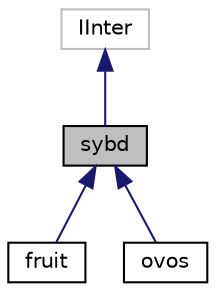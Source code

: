digraph "sybd"
{
  edge [fontname="Helvetica",fontsize="10",labelfontname="Helvetica",labelfontsize="10"];
  node [fontname="Helvetica",fontsize="10",shape=record];
  Node1 [label="sybd",height=0.2,width=0.4,color="black", fillcolor="grey75", style="filled" fontcolor="black"];
  Node2 -> Node1 [dir="back",color="midnightblue",fontsize="10",style="solid",fontname="Helvetica"];
  Node2 [label="IInter",height=0.2,width=0.4,color="grey75", fillcolor="white", style="filled"];
  Node1 -> Node3 [dir="back",color="midnightblue",fontsize="10",style="solid",fontname="Helvetica"];
  Node3 [label="fruit",height=0.2,width=0.4,color="black", fillcolor="white", style="filled",URL="$classfruit.html"];
  Node1 -> Node4 [dir="back",color="midnightblue",fontsize="10",style="solid",fontname="Helvetica"];
  Node4 [label="ovos",height=0.2,width=0.4,color="black", fillcolor="white", style="filled",URL="$classovos.html"];
}
